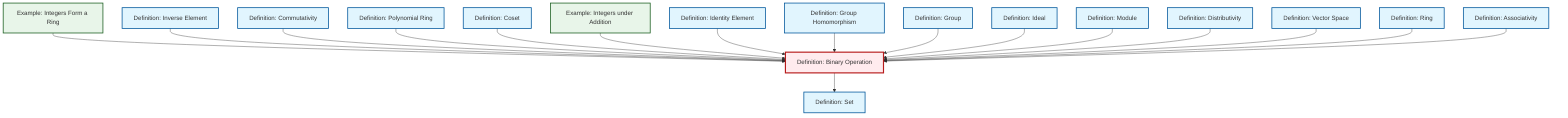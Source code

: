 graph TD
    classDef definition fill:#e1f5fe,stroke:#01579b,stroke-width:2px
    classDef theorem fill:#f3e5f5,stroke:#4a148c,stroke-width:2px
    classDef axiom fill:#fff3e0,stroke:#e65100,stroke-width:2px
    classDef example fill:#e8f5e9,stroke:#1b5e20,stroke-width:2px
    classDef current fill:#ffebee,stroke:#b71c1c,stroke-width:3px
    def-identity-element["Definition: Identity Element"]:::definition
    def-homomorphism["Definition: Group Homomorphism"]:::definition
    def-vector-space["Definition: Vector Space"]:::definition
    def-associativity["Definition: Associativity"]:::definition
    def-inverse-element["Definition: Inverse Element"]:::definition
    def-distributivity["Definition: Distributivity"]:::definition
    def-ring["Definition: Ring"]:::definition
    def-set["Definition: Set"]:::definition
    def-polynomial-ring["Definition: Polynomial Ring"]:::definition
    def-module["Definition: Module"]:::definition
    def-commutativity["Definition: Commutativity"]:::definition
    def-ideal["Definition: Ideal"]:::definition
    def-coset["Definition: Coset"]:::definition
    def-group["Definition: Group"]:::definition
    ex-integers-addition["Example: Integers under Addition"]:::example
    ex-integers-ring["Example: Integers Form a Ring"]:::example
    def-binary-operation["Definition: Binary Operation"]:::definition
    ex-integers-ring --> def-binary-operation
    def-inverse-element --> def-binary-operation
    def-commutativity --> def-binary-operation
    def-polynomial-ring --> def-binary-operation
    def-coset --> def-binary-operation
    ex-integers-addition --> def-binary-operation
    def-identity-element --> def-binary-operation
    def-homomorphism --> def-binary-operation
    def-group --> def-binary-operation
    def-ideal --> def-binary-operation
    def-module --> def-binary-operation
    def-distributivity --> def-binary-operation
    def-vector-space --> def-binary-operation
    def-ring --> def-binary-operation
    def-associativity --> def-binary-operation
    def-binary-operation --> def-set
    class def-binary-operation current